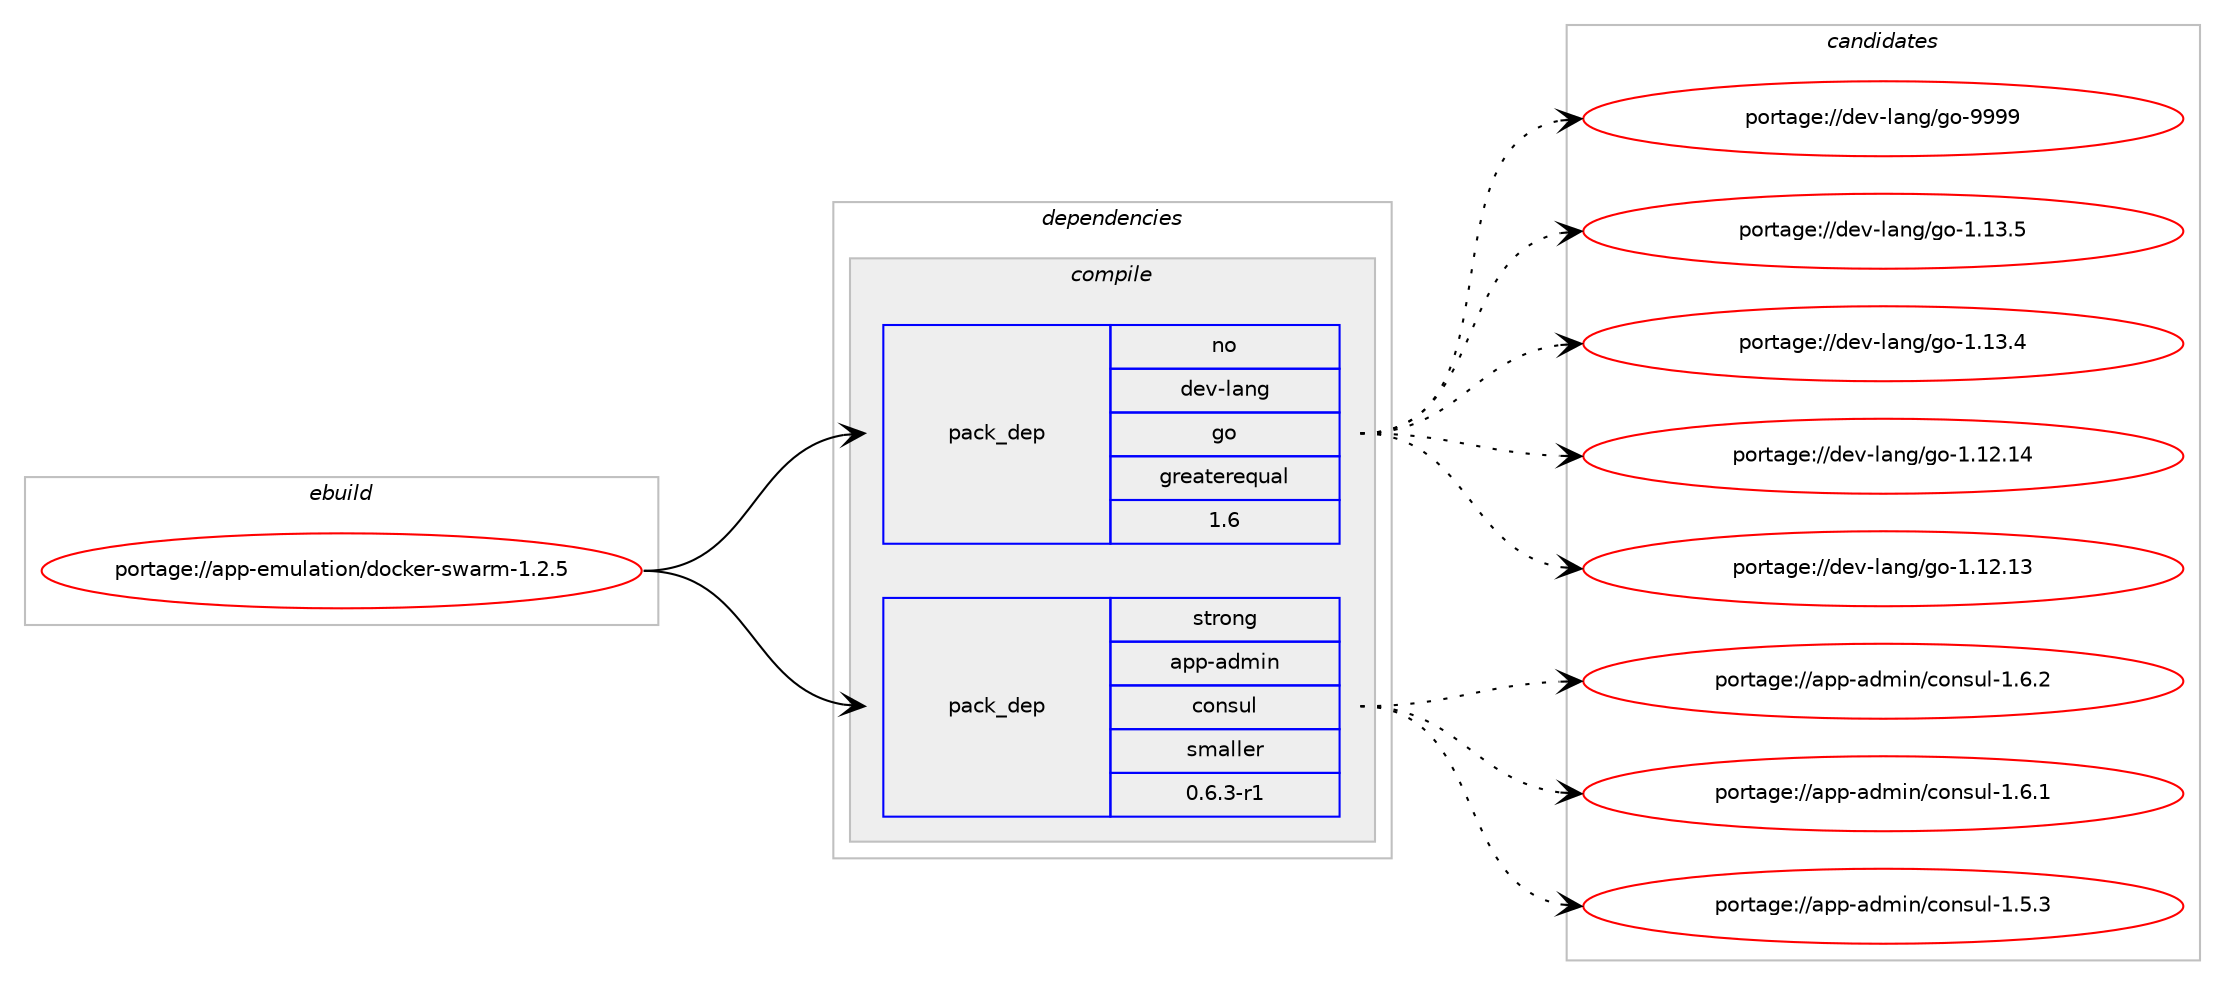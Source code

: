 digraph prolog {

# *************
# Graph options
# *************

newrank=true;
concentrate=true;
compound=true;
graph [rankdir=LR,fontname=Helvetica,fontsize=10,ranksep=1.5];#, ranksep=2.5, nodesep=0.2];
edge  [arrowhead=vee];
node  [fontname=Helvetica,fontsize=10];

# **********
# The ebuild
# **********

subgraph cluster_leftcol {
color=gray;
label=<<i>ebuild</i>>;
id [label="portage://app-emulation/docker-swarm-1.2.5", color=red, width=4, href="../app-emulation/docker-swarm-1.2.5.svg"];
}

# ****************
# The dependencies
# ****************

subgraph cluster_midcol {
color=gray;
label=<<i>dependencies</i>>;
subgraph cluster_compile {
fillcolor="#eeeeee";
style=filled;
label=<<i>compile</i>>;
subgraph pack473942 {
dependency630918 [label=<<TABLE BORDER="0" CELLBORDER="1" CELLSPACING="0" CELLPADDING="4" WIDTH="220"><TR><TD ROWSPAN="6" CELLPADDING="30">pack_dep</TD></TR><TR><TD WIDTH="110">no</TD></TR><TR><TD>dev-lang</TD></TR><TR><TD>go</TD></TR><TR><TD>greaterequal</TD></TR><TR><TD>1.6</TD></TR></TABLE>>, shape=none, color=blue];
}
id:e -> dependency630918:w [weight=20,style="solid",arrowhead="vee"];
subgraph pack473943 {
dependency630919 [label=<<TABLE BORDER="0" CELLBORDER="1" CELLSPACING="0" CELLPADDING="4" WIDTH="220"><TR><TD ROWSPAN="6" CELLPADDING="30">pack_dep</TD></TR><TR><TD WIDTH="110">strong</TD></TR><TR><TD>app-admin</TD></TR><TR><TD>consul</TD></TR><TR><TD>smaller</TD></TR><TR><TD>0.6.3-r1</TD></TR></TABLE>>, shape=none, color=blue];
}
id:e -> dependency630919:w [weight=20,style="solid",arrowhead="vee"];
}
subgraph cluster_compileandrun {
fillcolor="#eeeeee";
style=filled;
label=<<i>compile and run</i>>;
}
subgraph cluster_run {
fillcolor="#eeeeee";
style=filled;
label=<<i>run</i>>;
}
}

# **************
# The candidates
# **************

subgraph cluster_choices {
rank=same;
color=gray;
label=<<i>candidates</i>>;

subgraph choice473942 {
color=black;
nodesep=1;
choice1001011184510897110103471031114557575757 [label="portage://dev-lang/go-9999", color=red, width=4,href="../dev-lang/go-9999.svg"];
choice10010111845108971101034710311145494649514653 [label="portage://dev-lang/go-1.13.5", color=red, width=4,href="../dev-lang/go-1.13.5.svg"];
choice10010111845108971101034710311145494649514652 [label="portage://dev-lang/go-1.13.4", color=red, width=4,href="../dev-lang/go-1.13.4.svg"];
choice1001011184510897110103471031114549464950464952 [label="portage://dev-lang/go-1.12.14", color=red, width=4,href="../dev-lang/go-1.12.14.svg"];
choice1001011184510897110103471031114549464950464951 [label="portage://dev-lang/go-1.12.13", color=red, width=4,href="../dev-lang/go-1.12.13.svg"];
dependency630918:e -> choice1001011184510897110103471031114557575757:w [style=dotted,weight="100"];
dependency630918:e -> choice10010111845108971101034710311145494649514653:w [style=dotted,weight="100"];
dependency630918:e -> choice10010111845108971101034710311145494649514652:w [style=dotted,weight="100"];
dependency630918:e -> choice1001011184510897110103471031114549464950464952:w [style=dotted,weight="100"];
dependency630918:e -> choice1001011184510897110103471031114549464950464951:w [style=dotted,weight="100"];
}
subgraph choice473943 {
color=black;
nodesep=1;
choice9711211245971001091051104799111110115117108454946544650 [label="portage://app-admin/consul-1.6.2", color=red, width=4,href="../app-admin/consul-1.6.2.svg"];
choice9711211245971001091051104799111110115117108454946544649 [label="portage://app-admin/consul-1.6.1", color=red, width=4,href="../app-admin/consul-1.6.1.svg"];
choice9711211245971001091051104799111110115117108454946534651 [label="portage://app-admin/consul-1.5.3", color=red, width=4,href="../app-admin/consul-1.5.3.svg"];
dependency630919:e -> choice9711211245971001091051104799111110115117108454946544650:w [style=dotted,weight="100"];
dependency630919:e -> choice9711211245971001091051104799111110115117108454946544649:w [style=dotted,weight="100"];
dependency630919:e -> choice9711211245971001091051104799111110115117108454946534651:w [style=dotted,weight="100"];
}
}

}
